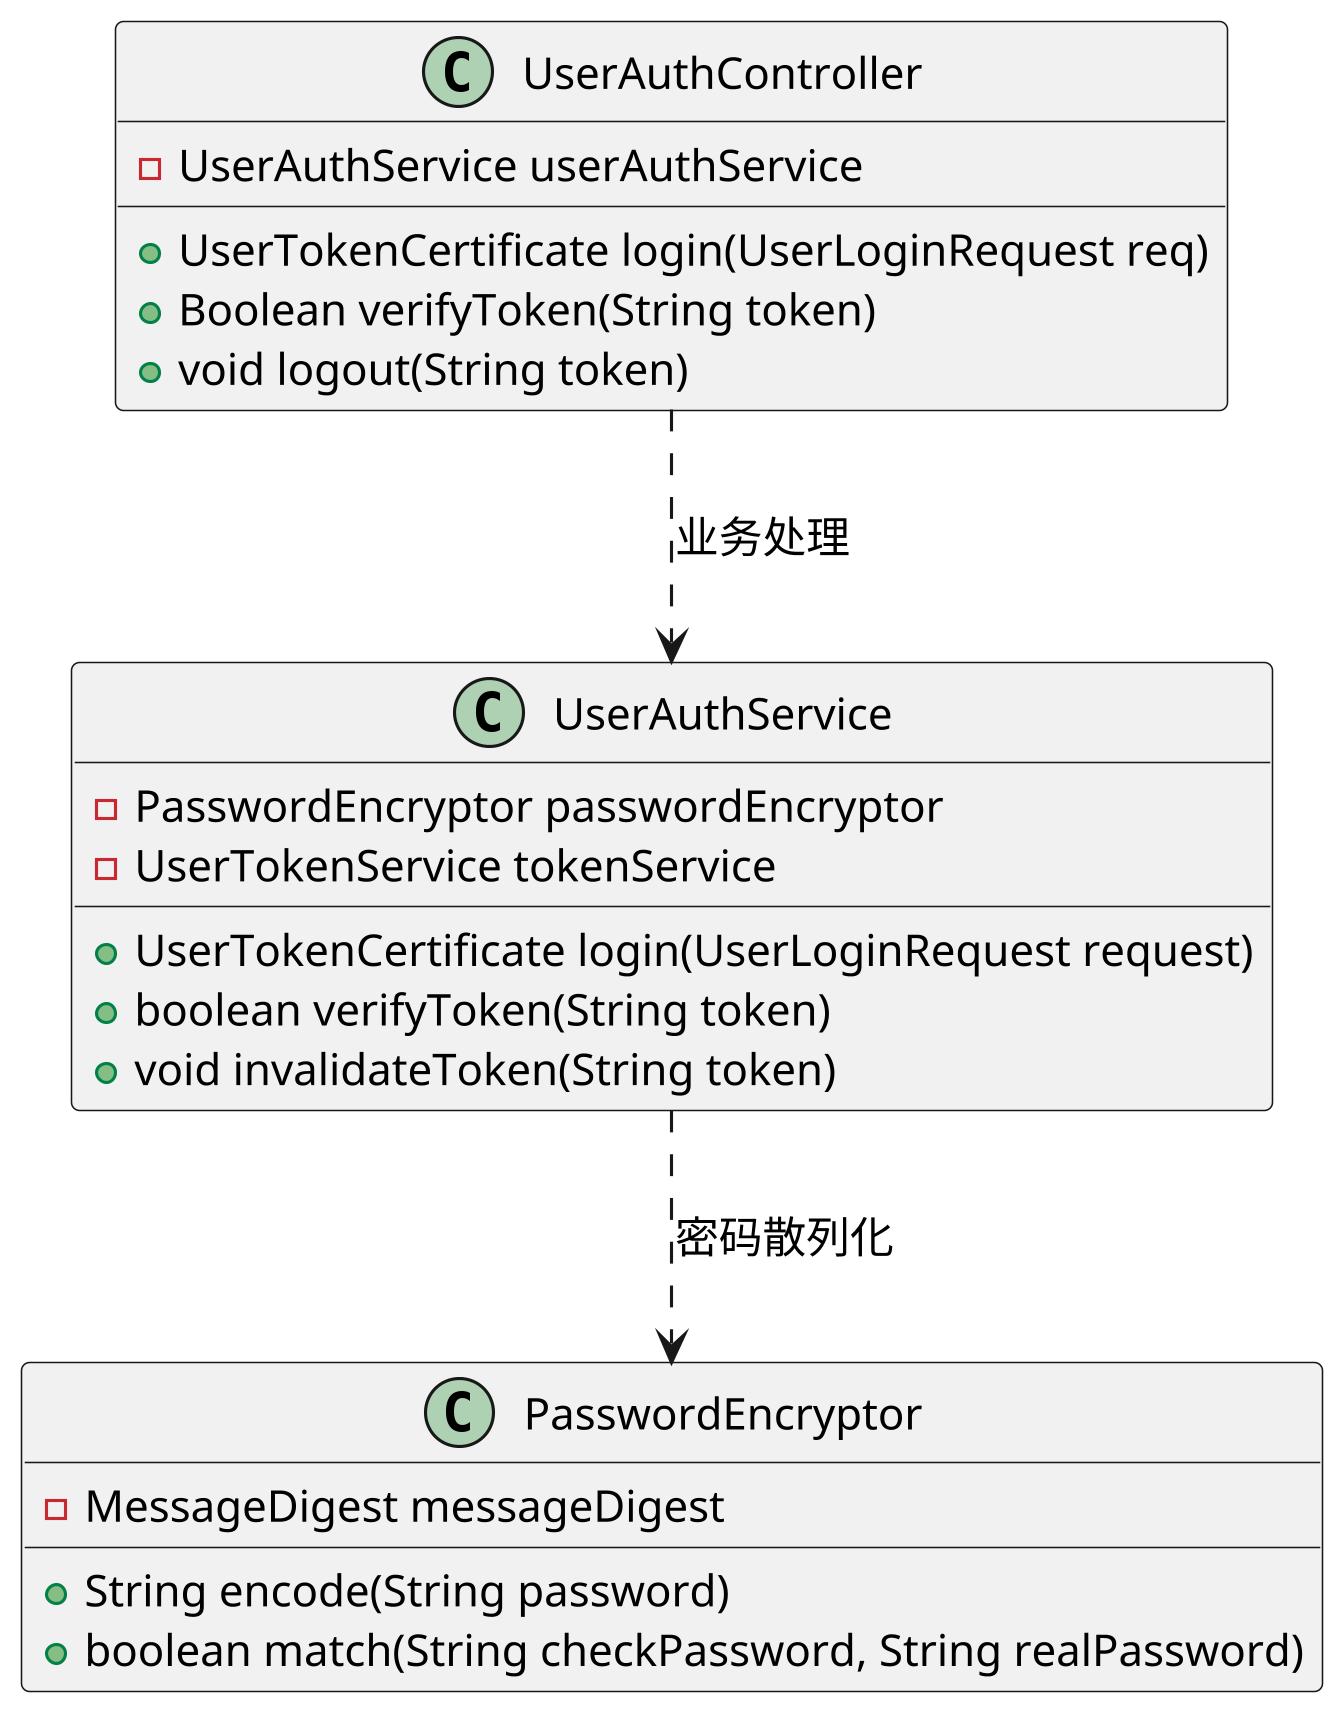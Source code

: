 @startuml
'https://plantuml.com/class-diagram

skinparam shadowing false
skinparam defaultFontName xfonts-wqy
skinparam defaultFontName console
skinparam dpi 300
skinparam activity  {
    DiamondFontSize 14
    ArrowFontSize 14
    FontSize 14
}

class UserAuthController {
    - UserAuthService userAuthService
    + UserTokenCertificate login(UserLoginRequest req)
    + Boolean verifyToken(String token)
    + void logout(String token)
}

class UserAuthService {
    - PasswordEncryptor passwordEncryptor
    - UserTokenService tokenService
    + UserTokenCertificate login(UserLoginRequest request)
    + boolean verifyToken(String token)
    + void invalidateToken(String token)
}
class PasswordEncryptor {
    - MessageDigest messageDigest
    + String encode(String password)
    + boolean match(String checkPassword, String realPassword)
}

UserAuthController ..> UserAuthService : 业务处理
UserAuthService ..> PasswordEncryptor : 密码散列化


@enduml